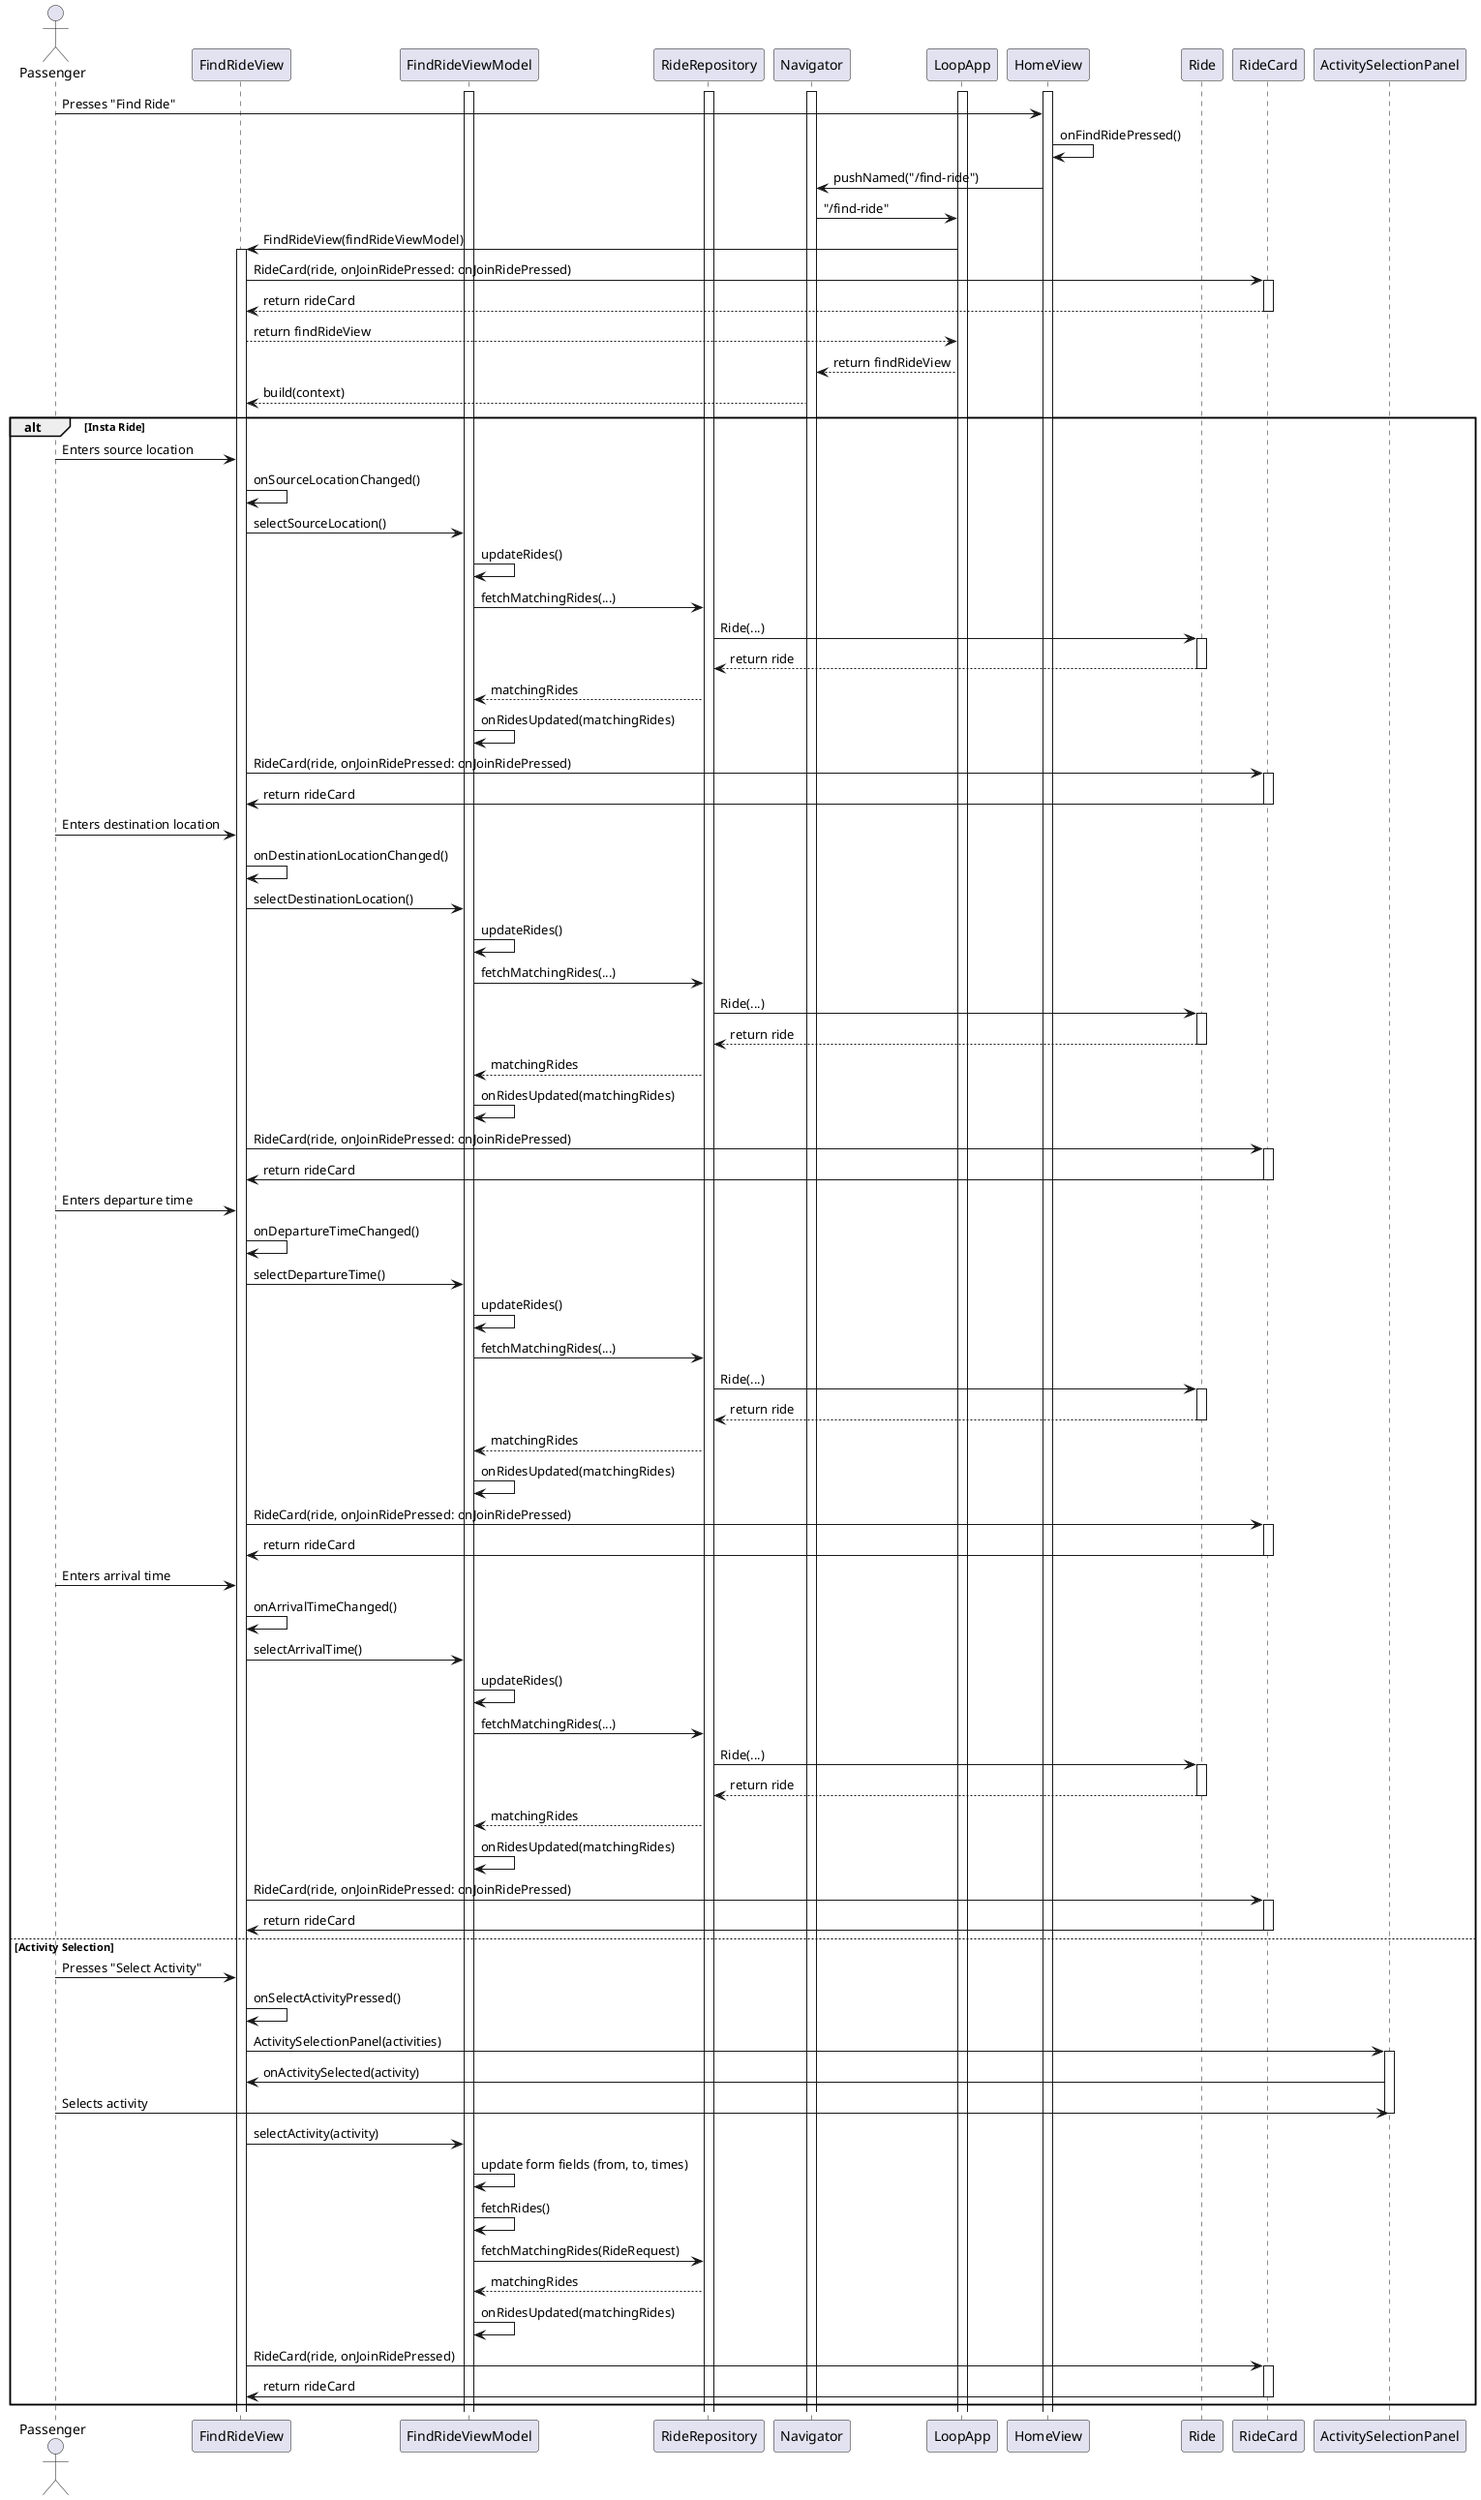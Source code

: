@startuml

actor Passenger

participant FindRideView
participant FindRideViewModel
participant RideRepository
participant Navigator
participant LoopApp
participant HomeView
participant Ride
participant RideCard

activate LoopApp
activate FindRideViewModel
activate RideRepository
activate Navigator
activate HomeView


Passenger -> HomeView: Presses "Find Ride"
HomeView -> HomeView: onFindRidePressed()
HomeView -> Navigator: pushNamed("/find-ride")
Navigator -> LoopApp: "/find-ride"
LoopApp -> FindRideView: FindRideView(findRideViewModel)
activate FindRideView
FindRideView -> RideCard: RideCard(ride, onJoinRidePressed: onJoinRidePressed)
activate RideCard
RideCard --> FindRideView: return rideCard
deactivate RideCard
FindRideView --> LoopApp: return findRideView
LoopApp --> Navigator: return findRideView
Navigator --> FindRideView: build(context)

alt Insta Ride
Passenger -> FindRideView: Enters source location
FindRideView -> FindRideView: onSourceLocationChanged()
FindRideView -> FindRideViewModel: selectSourceLocation()
FindRideViewModel -> FindRideViewModel: updateRides()
FindRideViewModel -> RideRepository: fetchMatchingRides(...)
RideRepository -> Ride: Ride(...)
activate Ride
Ride --> RideRepository: return ride
deactivate Ride
RideRepository --> FindRideViewModel: matchingRides
FindRideViewModel -> FindRideViewModel: onRidesUpdated(matchingRides)

FindRideView -> RideCard: RideCard(ride, onJoinRidePressed: onJoinRidePressed)
activate RideCard
RideCard -> FindRideView: return rideCard
deactivate RideCard
Passenger -> FindRideView: Enters destination location
FindRideView -> FindRideView: onDestinationLocationChanged()
FindRideView -> FindRideViewModel: selectDestinationLocation()
FindRideViewModel -> FindRideViewModel: updateRides()
FindRideViewModel -> RideRepository: fetchMatchingRides(...)
deactivate Ride
RideRepository -> Ride: Ride(...)
activate Ride
Ride --> RideRepository: return ride
deactivate Ride
RideRepository --> FindRideViewModel: matchingRides
FindRideViewModel -> FindRideViewModel: onRidesUpdated(matchingRides)

FindRideView -> RideCard: RideCard(ride, onJoinRidePressed: onJoinRidePressed)
activate RideCard
RideCard -> FindRideView: return rideCard
deactivate RideCard

Passenger -> FindRideView: Enters departure time
FindRideView -> FindRideView: onDepartureTimeChanged()
FindRideView -> FindRideViewModel: selectDepartureTime()
FindRideViewModel -> FindRideViewModel: updateRides()
FindRideViewModel -> RideRepository: fetchMatchingRides(...)

RideRepository -> Ride: Ride(...)
activate Ride
Ride --> RideRepository: return ride
deactivate Ride
RideRepository --> FindRideViewModel: matchingRides
FindRideViewModel -> FindRideViewModel: onRidesUpdated(matchingRides)

FindRideView -> RideCard: RideCard(ride, onJoinRidePressed: onJoinRidePressed)
activate RideCard
RideCard -> FindRideView: return rideCard
deactivate RideCard
Passenger -> FindRideView: Enters arrival time
FindRideView -> FindRideView: onArrivalTimeChanged()
FindRideView -> FindRideViewModel: selectArrivalTime()
FindRideViewModel -> FindRideViewModel: updateRides()
FindRideViewModel -> RideRepository: fetchMatchingRides(...)

RideRepository -> Ride: Ride(...)
activate Ride
Ride --> RideRepository: return ride
deactivate Ride
RideRepository --> FindRideViewModel: matchingRides
FindRideViewModel -> FindRideViewModel: onRidesUpdated(matchingRides)

FindRideView -> RideCard: RideCard(ride, onJoinRidePressed: onJoinRidePressed)
activate RideCard
RideCard -> FindRideView: return rideCard
   deactivate RideCard
else Activity Selection
    Passenger -> FindRideView: Presses "Select Activity"
    FindRideView -> FindRideView: onSelectActivityPressed()
    FindRideView -> ActivitySelectionPanel: ActivitySelectionPanel(activities)
    activate ActivitySelectionPanel
    ActivitySelectionPanel -> FindRideView: onActivitySelected(activity)
   
    Passenger -> ActivitySelectionPanel: Selects activity
     deactivate ActivitySelectionPanel
    FindRideView -> FindRideViewModel: selectActivity(activity)

    
    FindRideViewModel -> FindRideViewModel: update form fields (from, to, times)
    FindRideViewModel -> FindRideViewModel: fetchRides()
    FindRideViewModel -> RideRepository: fetchMatchingRides(RideRequest)

    RideRepository --> FindRideViewModel: matchingRides
   
    FindRideViewModel -> FindRideViewModel: onRidesUpdated(matchingRides)
   
  
    FindRideView -> RideCard: RideCard(ride, onJoinRidePressed)
   activate RideCard
    RideCard -> FindRideView: return rideCard
    deactivate RideCard
end

@enduml
